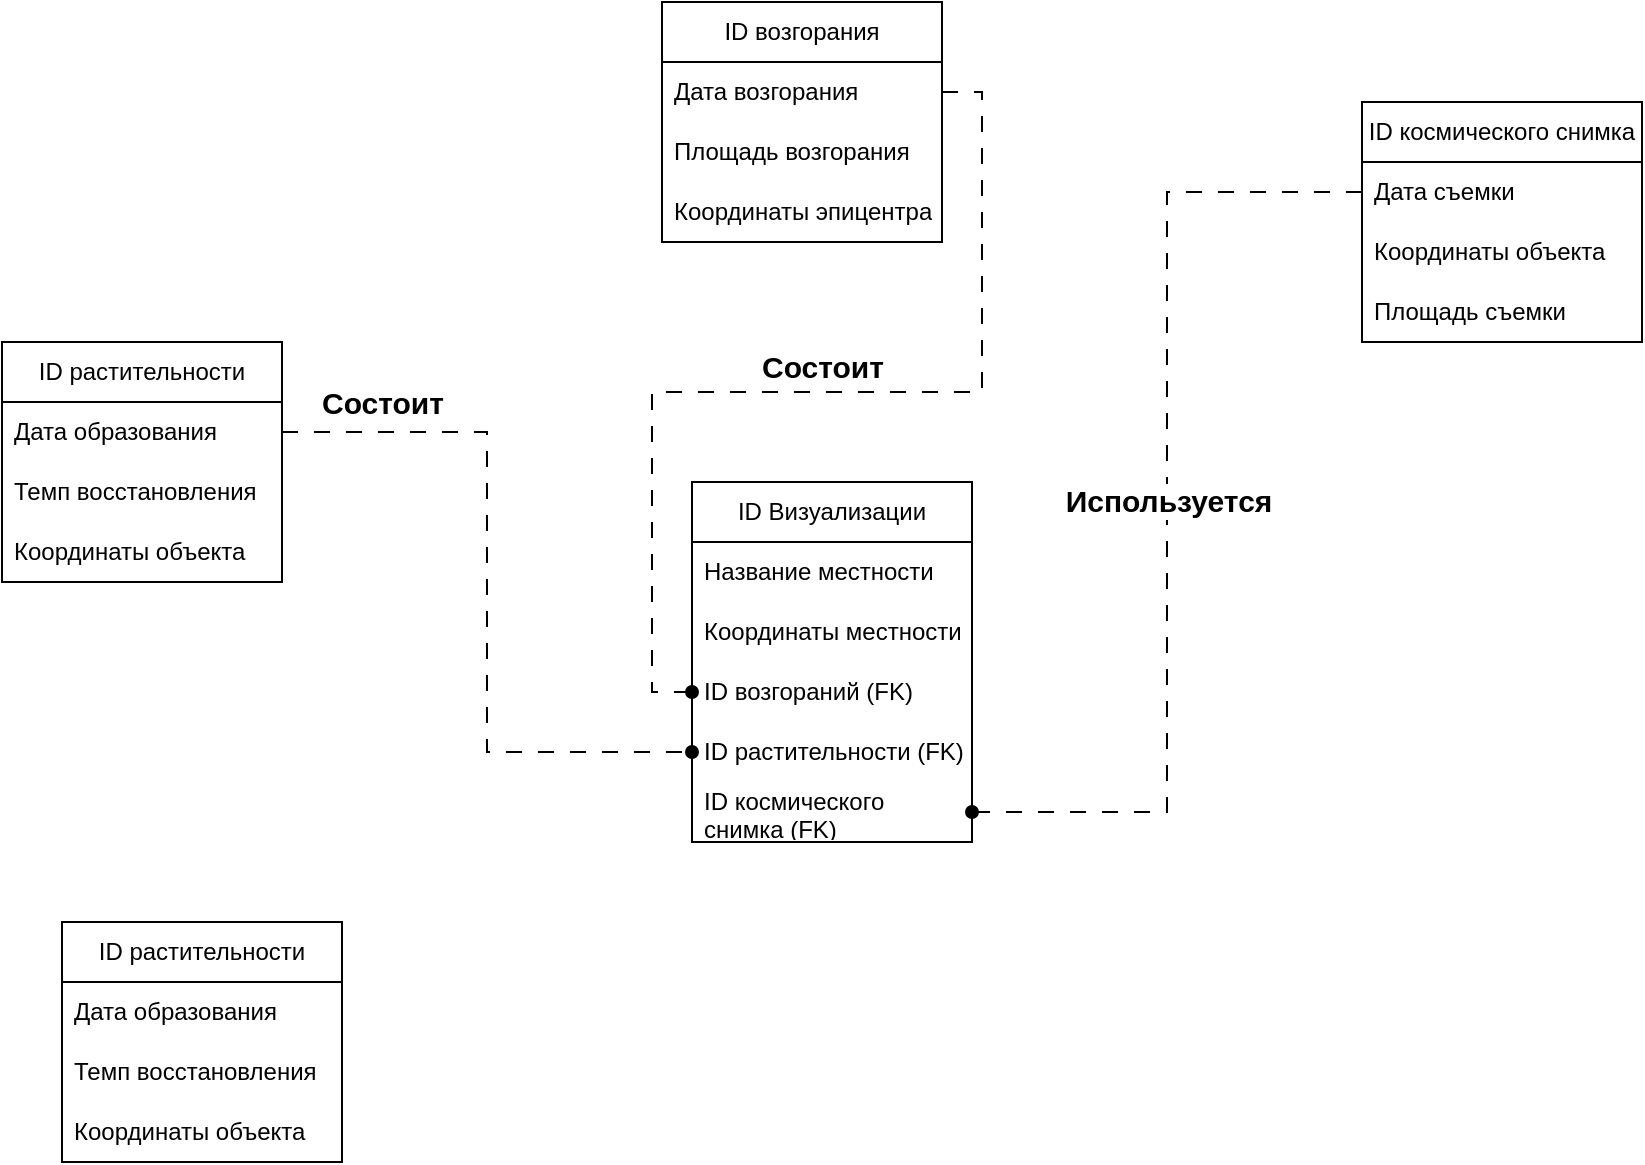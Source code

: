 <mxfile version="22.1.7" type="github">
  <diagram id="R2lEEEUBdFMjLlhIrx00" name="Page-1">
    <mxGraphModel dx="1235" dy="666" grid="1" gridSize="10" guides="1" tooltips="1" connect="1" arrows="1" fold="1" page="1" pageScale="1" pageWidth="850" pageHeight="1100" math="0" shadow="0" extFonts="Permanent Marker^https://fonts.googleapis.com/css?family=Permanent+Marker">
      <root>
        <mxCell id="0" />
        <mxCell id="1" parent="0" />
        <mxCell id="GILA-4fVAI7WXsewxJLm-1" value="ID Визуализации" style="swimlane;fontStyle=0;childLayout=stackLayout;horizontal=1;startSize=30;horizontalStack=0;resizeParent=1;resizeParentMax=0;resizeLast=0;collapsible=1;marginBottom=0;whiteSpace=wrap;html=1;" vertex="1" parent="1">
          <mxGeometry x="355" y="300" width="140" height="180" as="geometry" />
        </mxCell>
        <mxCell id="GILA-4fVAI7WXsewxJLm-2" value="Название местности" style="text;strokeColor=none;fillColor=none;align=left;verticalAlign=middle;spacingLeft=4;spacingRight=4;overflow=hidden;points=[[0,0.5],[1,0.5]];portConstraint=eastwest;rotatable=0;whiteSpace=wrap;html=1;" vertex="1" parent="GILA-4fVAI7WXsewxJLm-1">
          <mxGeometry y="30" width="140" height="30" as="geometry" />
        </mxCell>
        <mxCell id="GILA-4fVAI7WXsewxJLm-3" value="Координаты местности" style="text;strokeColor=none;fillColor=none;align=left;verticalAlign=middle;spacingLeft=4;spacingRight=4;overflow=hidden;points=[[0,0.5],[1,0.5]];portConstraint=eastwest;rotatable=0;whiteSpace=wrap;html=1;" vertex="1" parent="GILA-4fVAI7WXsewxJLm-1">
          <mxGeometry y="60" width="140" height="30" as="geometry" />
        </mxCell>
        <mxCell id="GILA-4fVAI7WXsewxJLm-4" value="&lt;div&gt;ID возгораний (FK)&lt;/div&gt;" style="text;strokeColor=none;fillColor=none;align=left;verticalAlign=middle;spacingLeft=4;spacingRight=4;overflow=hidden;points=[[0,0.5],[1,0.5]];portConstraint=eastwest;rotatable=0;whiteSpace=wrap;html=1;" vertex="1" parent="GILA-4fVAI7WXsewxJLm-1">
          <mxGeometry y="90" width="140" height="30" as="geometry" />
        </mxCell>
        <mxCell id="GILA-4fVAI7WXsewxJLm-5" value="&lt;div&gt;ID растительности (FK)&lt;/div&gt;" style="text;strokeColor=none;fillColor=none;align=left;verticalAlign=middle;spacingLeft=4;spacingRight=4;overflow=hidden;points=[[0,0.5],[1,0.5]];portConstraint=eastwest;rotatable=0;whiteSpace=wrap;html=1;" vertex="1" parent="GILA-4fVAI7WXsewxJLm-1">
          <mxGeometry y="120" width="140" height="30" as="geometry" />
        </mxCell>
        <mxCell id="GILA-4fVAI7WXsewxJLm-19" value="&lt;div&gt;ID космического снимка (FK)&lt;/div&gt;" style="text;strokeColor=none;fillColor=none;align=left;verticalAlign=middle;spacingLeft=4;spacingRight=4;overflow=hidden;points=[[0,0.5],[1,0.5]];portConstraint=eastwest;rotatable=0;whiteSpace=wrap;html=1;" vertex="1" parent="GILA-4fVAI7WXsewxJLm-1">
          <mxGeometry y="150" width="140" height="30" as="geometry" />
        </mxCell>
        <mxCell id="GILA-4fVAI7WXsewxJLm-6" value="ID растительности" style="swimlane;fontStyle=0;childLayout=stackLayout;horizontal=1;startSize=30;horizontalStack=0;resizeParent=1;resizeParentMax=0;resizeLast=0;collapsible=1;marginBottom=0;whiteSpace=wrap;html=1;" vertex="1" parent="1">
          <mxGeometry x="10" y="230" width="140" height="120" as="geometry" />
        </mxCell>
        <mxCell id="GILA-4fVAI7WXsewxJLm-7" value="Дата образования" style="text;strokeColor=none;fillColor=none;align=left;verticalAlign=middle;spacingLeft=4;spacingRight=4;overflow=hidden;points=[[0,0.5],[1,0.5]];portConstraint=eastwest;rotatable=0;whiteSpace=wrap;html=1;" vertex="1" parent="GILA-4fVAI7WXsewxJLm-6">
          <mxGeometry y="30" width="140" height="30" as="geometry" />
        </mxCell>
        <mxCell id="GILA-4fVAI7WXsewxJLm-8" value="Темп восстановления" style="text;strokeColor=none;fillColor=none;align=left;verticalAlign=middle;spacingLeft=4;spacingRight=4;overflow=hidden;points=[[0,0.5],[1,0.5]];portConstraint=eastwest;rotatable=0;whiteSpace=wrap;html=1;" vertex="1" parent="GILA-4fVAI7WXsewxJLm-6">
          <mxGeometry y="60" width="140" height="30" as="geometry" />
        </mxCell>
        <mxCell id="GILA-4fVAI7WXsewxJLm-15" value="Координаты объекта" style="text;strokeColor=none;fillColor=none;align=left;verticalAlign=middle;spacingLeft=4;spacingRight=4;overflow=hidden;points=[[0,0.5],[1,0.5]];portConstraint=eastwest;rotatable=0;whiteSpace=wrap;html=1;" vertex="1" parent="GILA-4fVAI7WXsewxJLm-6">
          <mxGeometry y="90" width="140" height="30" as="geometry" />
        </mxCell>
        <mxCell id="GILA-4fVAI7WXsewxJLm-12" value="ID возгорания" style="swimlane;fontStyle=0;childLayout=stackLayout;horizontal=1;startSize=30;horizontalStack=0;resizeParent=1;resizeParentMax=0;resizeLast=0;collapsible=1;marginBottom=0;whiteSpace=wrap;html=1;" vertex="1" parent="1">
          <mxGeometry x="340" y="60" width="140" height="120" as="geometry" />
        </mxCell>
        <mxCell id="GILA-4fVAI7WXsewxJLm-13" value="Дата возгорания" style="text;strokeColor=none;fillColor=none;align=left;verticalAlign=middle;spacingLeft=4;spacingRight=4;overflow=hidden;points=[[0,0.5],[1,0.5]];portConstraint=eastwest;rotatable=0;whiteSpace=wrap;html=1;" vertex="1" parent="GILA-4fVAI7WXsewxJLm-12">
          <mxGeometry y="30" width="140" height="30" as="geometry" />
        </mxCell>
        <mxCell id="GILA-4fVAI7WXsewxJLm-14" value="Площадь возгорания" style="text;strokeColor=none;fillColor=none;align=left;verticalAlign=middle;spacingLeft=4;spacingRight=4;overflow=hidden;points=[[0,0.5],[1,0.5]];portConstraint=eastwest;rotatable=0;whiteSpace=wrap;html=1;" vertex="1" parent="GILA-4fVAI7WXsewxJLm-12">
          <mxGeometry y="60" width="140" height="30" as="geometry" />
        </mxCell>
        <mxCell id="GILA-4fVAI7WXsewxJLm-16" value="Координаты эпицентра" style="text;strokeColor=none;fillColor=none;align=left;verticalAlign=middle;spacingLeft=4;spacingRight=4;overflow=hidden;points=[[0,0.5],[1,0.5]];portConstraint=eastwest;rotatable=0;whiteSpace=wrap;html=1;" vertex="1" parent="GILA-4fVAI7WXsewxJLm-12">
          <mxGeometry y="90" width="140" height="30" as="geometry" />
        </mxCell>
        <mxCell id="GILA-4fVAI7WXsewxJLm-17" style="edgeStyle=orthogonalEdgeStyle;rounded=0;orthogonalLoop=1;jettySize=auto;html=1;entryX=0;entryY=0.5;entryDx=0;entryDy=0;endArrow=oval;endFill=1;dashed=1;dashPattern=8 8;" edge="1" parent="1" source="GILA-4fVAI7WXsewxJLm-7" target="GILA-4fVAI7WXsewxJLm-5">
          <mxGeometry relative="1" as="geometry" />
        </mxCell>
        <mxCell id="GILA-4fVAI7WXsewxJLm-18" style="edgeStyle=orthogonalEdgeStyle;rounded=0;orthogonalLoop=1;jettySize=auto;html=1;entryX=0;entryY=0.5;entryDx=0;entryDy=0;dashed=1;dashPattern=8 8;endArrow=oval;endFill=1;" edge="1" parent="1" source="GILA-4fVAI7WXsewxJLm-13" target="GILA-4fVAI7WXsewxJLm-4">
          <mxGeometry relative="1" as="geometry" />
        </mxCell>
        <mxCell id="GILA-4fVAI7WXsewxJLm-26" value="&lt;font size=&quot;1&quot;&gt;&lt;b style=&quot;font-size: 15px;&quot;&gt;Состоит&lt;/b&gt;&lt;/font&gt;" style="edgeLabel;html=1;align=center;verticalAlign=middle;resizable=0;points=[];" vertex="1" connectable="0" parent="GILA-4fVAI7WXsewxJLm-18">
          <mxGeometry x="-0.109" y="2" relative="1" as="geometry">
            <mxPoint x="-25" y="-15" as="offset" />
          </mxGeometry>
        </mxCell>
        <mxCell id="GILA-4fVAI7WXsewxJLm-27" value="&lt;font size=&quot;1&quot;&gt;&lt;b style=&quot;font-size: 15px;&quot;&gt;Состоит&lt;/b&gt;&lt;/font&gt;" style="edgeLabel;html=1;align=center;verticalAlign=middle;resizable=0;points=[];" vertex="1" connectable="0" parent="GILA-4fVAI7WXsewxJLm-18">
          <mxGeometry x="-0.109" y="2" relative="1" as="geometry">
            <mxPoint x="-245" y="3" as="offset" />
          </mxGeometry>
        </mxCell>
        <mxCell id="GILA-4fVAI7WXsewxJLm-20" value="ID космического снимка" style="swimlane;fontStyle=0;childLayout=stackLayout;horizontal=1;startSize=30;horizontalStack=0;resizeParent=1;resizeParentMax=0;resizeLast=0;collapsible=1;marginBottom=0;whiteSpace=wrap;html=1;" vertex="1" parent="1">
          <mxGeometry x="690" y="110" width="140" height="120" as="geometry" />
        </mxCell>
        <mxCell id="GILA-4fVAI7WXsewxJLm-21" value="Дата съемки" style="text;strokeColor=none;fillColor=none;align=left;verticalAlign=middle;spacingLeft=4;spacingRight=4;overflow=hidden;points=[[0,0.5],[1,0.5]];portConstraint=eastwest;rotatable=0;whiteSpace=wrap;html=1;" vertex="1" parent="GILA-4fVAI7WXsewxJLm-20">
          <mxGeometry y="30" width="140" height="30" as="geometry" />
        </mxCell>
        <mxCell id="GILA-4fVAI7WXsewxJLm-23" value="Координаты объекта" style="text;strokeColor=none;fillColor=none;align=left;verticalAlign=middle;spacingLeft=4;spacingRight=4;overflow=hidden;points=[[0,0.5],[1,0.5]];portConstraint=eastwest;rotatable=0;whiteSpace=wrap;html=1;" vertex="1" parent="GILA-4fVAI7WXsewxJLm-20">
          <mxGeometry y="60" width="140" height="30" as="geometry" />
        </mxCell>
        <mxCell id="GILA-4fVAI7WXsewxJLm-24" value="Площадь съемки" style="text;strokeColor=none;fillColor=none;align=left;verticalAlign=middle;spacingLeft=4;spacingRight=4;overflow=hidden;points=[[0,0.5],[1,0.5]];portConstraint=eastwest;rotatable=0;whiteSpace=wrap;html=1;" vertex="1" parent="GILA-4fVAI7WXsewxJLm-20">
          <mxGeometry y="90" width="140" height="30" as="geometry" />
        </mxCell>
        <mxCell id="GILA-4fVAI7WXsewxJLm-25" style="edgeStyle=orthogonalEdgeStyle;rounded=0;orthogonalLoop=1;jettySize=auto;html=1;entryX=1;entryY=0.5;entryDx=0;entryDy=0;dashed=1;dashPattern=8 8;endArrow=oval;endFill=1;" edge="1" parent="1" source="GILA-4fVAI7WXsewxJLm-21" target="GILA-4fVAI7WXsewxJLm-19">
          <mxGeometry relative="1" as="geometry" />
        </mxCell>
        <mxCell id="GILA-4fVAI7WXsewxJLm-30" value="&lt;font style=&quot;font-size: 15px;&quot;&gt;&lt;b&gt;Используется&lt;/b&gt;&lt;/font&gt;" style="edgeLabel;html=1;align=center;verticalAlign=middle;resizable=0;points=[];" vertex="1" connectable="0" parent="GILA-4fVAI7WXsewxJLm-25">
          <mxGeometry x="-0.003" relative="1" as="geometry">
            <mxPoint as="offset" />
          </mxGeometry>
        </mxCell>
        <mxCell id="GILA-4fVAI7WXsewxJLm-31" value="ID растительности" style="swimlane;fontStyle=0;childLayout=stackLayout;horizontal=1;startSize=30;horizontalStack=0;resizeParent=1;resizeParentMax=0;resizeLast=0;collapsible=1;marginBottom=0;whiteSpace=wrap;html=1;" vertex="1" parent="1">
          <mxGeometry x="40" y="520" width="140" height="120" as="geometry" />
        </mxCell>
        <mxCell id="GILA-4fVAI7WXsewxJLm-32" value="Дата образования" style="text;strokeColor=none;fillColor=none;align=left;verticalAlign=middle;spacingLeft=4;spacingRight=4;overflow=hidden;points=[[0,0.5],[1,0.5]];portConstraint=eastwest;rotatable=0;whiteSpace=wrap;html=1;" vertex="1" parent="GILA-4fVAI7WXsewxJLm-31">
          <mxGeometry y="30" width="140" height="30" as="geometry" />
        </mxCell>
        <mxCell id="GILA-4fVAI7WXsewxJLm-33" value="Темп восстановления" style="text;strokeColor=none;fillColor=none;align=left;verticalAlign=middle;spacingLeft=4;spacingRight=4;overflow=hidden;points=[[0,0.5],[1,0.5]];portConstraint=eastwest;rotatable=0;whiteSpace=wrap;html=1;" vertex="1" parent="GILA-4fVAI7WXsewxJLm-31">
          <mxGeometry y="60" width="140" height="30" as="geometry" />
        </mxCell>
        <mxCell id="GILA-4fVAI7WXsewxJLm-34" value="Координаты объекта" style="text;strokeColor=none;fillColor=none;align=left;verticalAlign=middle;spacingLeft=4;spacingRight=4;overflow=hidden;points=[[0,0.5],[1,0.5]];portConstraint=eastwest;rotatable=0;whiteSpace=wrap;html=1;" vertex="1" parent="GILA-4fVAI7WXsewxJLm-31">
          <mxGeometry y="90" width="140" height="30" as="geometry" />
        </mxCell>
      </root>
    </mxGraphModel>
  </diagram>
</mxfile>
